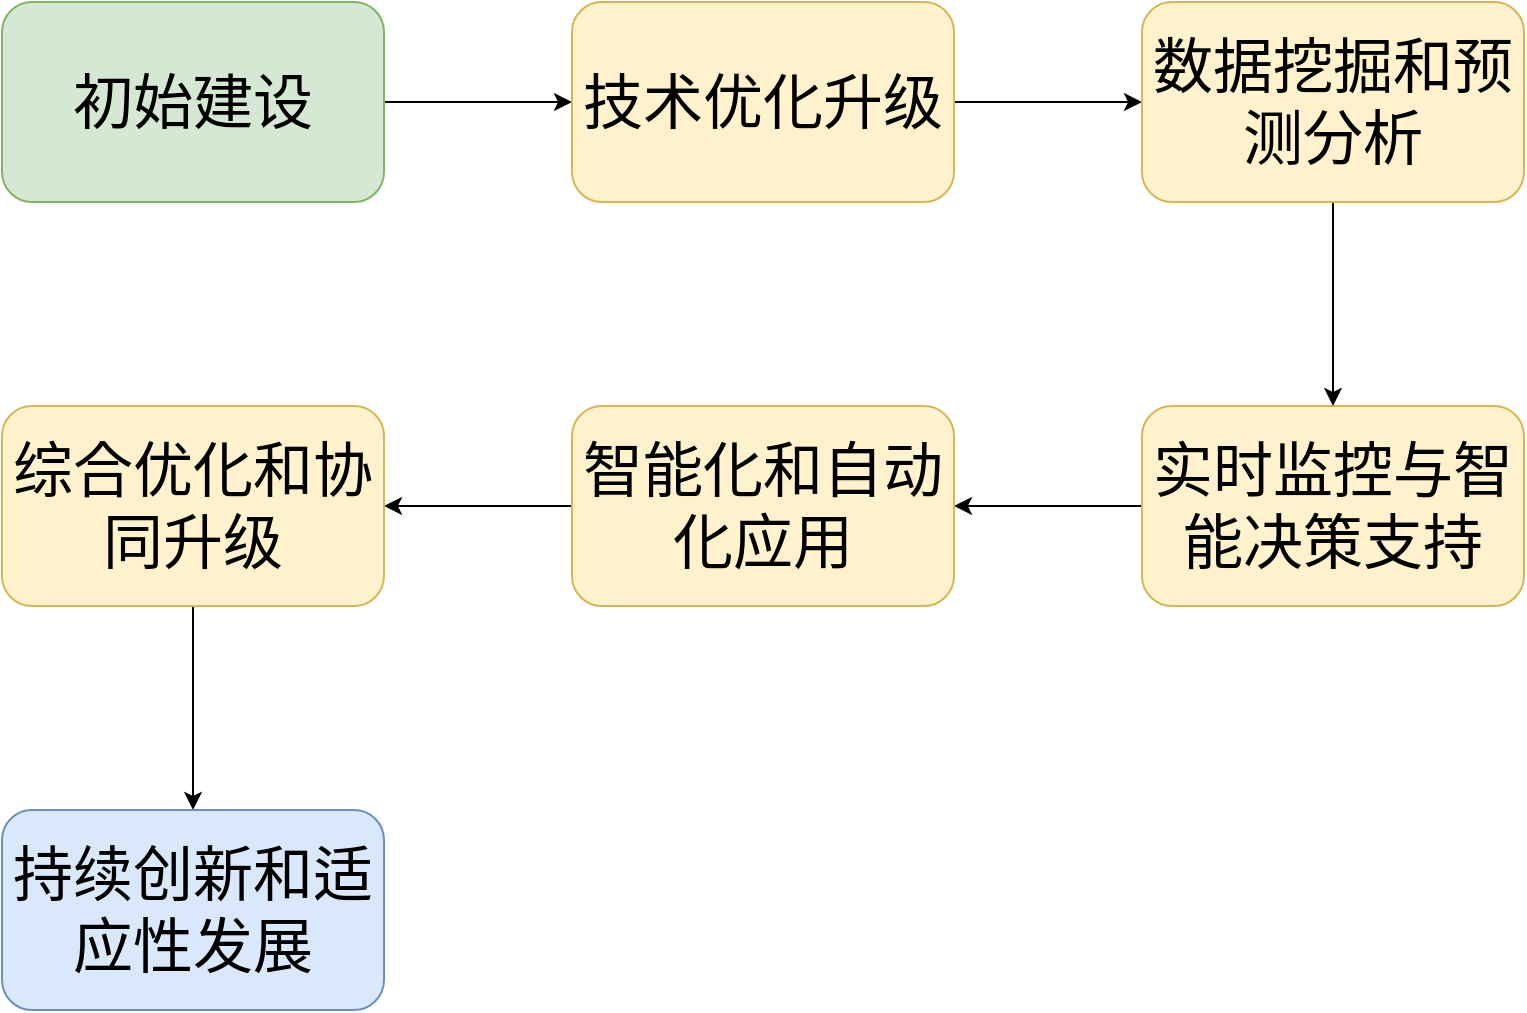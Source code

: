 <mxfile version="22.0.8" type="github">
  <diagram name="第 1 页" id="l26vpQENEzwYTrjuAnWP">
    <mxGraphModel dx="1617" dy="1029" grid="0" gridSize="10" guides="1" tooltips="1" connect="1" arrows="1" fold="1" page="0" pageScale="1" pageWidth="827" pageHeight="1169" math="0" shadow="0">
      <root>
        <mxCell id="0" />
        <mxCell id="1" parent="0" />
        <mxCell id="wjXxe8ugvigrWa2tSMIA-9" value="" style="edgeStyle=orthogonalEdgeStyle;rounded=0;orthogonalLoop=1;jettySize=auto;html=1;" edge="1" parent="1" source="wjXxe8ugvigrWa2tSMIA-1" target="wjXxe8ugvigrWa2tSMIA-2">
          <mxGeometry relative="1" as="geometry" />
        </mxCell>
        <mxCell id="wjXxe8ugvigrWa2tSMIA-1" value="&lt;p class=&quot;MsoNormal&quot;&gt;&lt;font style=&quot;font-size: 30px;&quot; face=&quot;宋体&quot;&gt;初始建设&lt;/font&gt;&lt;/p&gt;" style="rounded=1;whiteSpace=wrap;html=1;fillColor=#d5e8d4;strokeColor=#82b366;" vertex="1" parent="1">
          <mxGeometry x="127" y="308" width="191" height="100" as="geometry" />
        </mxCell>
        <mxCell id="wjXxe8ugvigrWa2tSMIA-10" value="" style="edgeStyle=orthogonalEdgeStyle;rounded=0;orthogonalLoop=1;jettySize=auto;html=1;" edge="1" parent="1" source="wjXxe8ugvigrWa2tSMIA-2" target="wjXxe8ugvigrWa2tSMIA-8">
          <mxGeometry relative="1" as="geometry" />
        </mxCell>
        <mxCell id="wjXxe8ugvigrWa2tSMIA-2" value="&lt;p class=&quot;MsoNormal&quot;&gt;&lt;font style=&quot;font-size: 30px;&quot; face=&quot;宋体&quot;&gt;技术优化升级&lt;/font&gt;&lt;/p&gt;" style="rounded=1;whiteSpace=wrap;html=1;fillColor=#fff2cc;strokeColor=#d6b656;" vertex="1" parent="1">
          <mxGeometry x="412" y="308" width="191" height="100" as="geometry" />
        </mxCell>
        <mxCell id="wjXxe8ugvigrWa2tSMIA-12" value="" style="edgeStyle=orthogonalEdgeStyle;rounded=0;orthogonalLoop=1;jettySize=auto;html=1;" edge="1" parent="1" source="wjXxe8ugvigrWa2tSMIA-4" target="wjXxe8ugvigrWa2tSMIA-5">
          <mxGeometry relative="1" as="geometry" />
        </mxCell>
        <mxCell id="wjXxe8ugvigrWa2tSMIA-4" value="&lt;p class=&quot;MsoNormal&quot;&gt;&lt;font style=&quot;font-size: 30px;&quot; face=&quot;宋体&quot;&gt;实时监控与智能决策支持&lt;/font&gt;&lt;/p&gt;" style="rounded=1;whiteSpace=wrap;html=1;fillColor=#fff2cc;strokeColor=#d6b656;" vertex="1" parent="1">
          <mxGeometry x="697" y="510" width="191" height="100" as="geometry" />
        </mxCell>
        <mxCell id="wjXxe8ugvigrWa2tSMIA-13" value="" style="edgeStyle=orthogonalEdgeStyle;rounded=0;orthogonalLoop=1;jettySize=auto;html=1;" edge="1" parent="1" source="wjXxe8ugvigrWa2tSMIA-5" target="wjXxe8ugvigrWa2tSMIA-6">
          <mxGeometry relative="1" as="geometry" />
        </mxCell>
        <mxCell id="wjXxe8ugvigrWa2tSMIA-5" value="&lt;p class=&quot;MsoNormal&quot;&gt;&lt;font style=&quot;font-size: 30px;&quot; face=&quot;宋体&quot;&gt;智能化和自动化应用&lt;/font&gt;&lt;/p&gt;" style="rounded=1;whiteSpace=wrap;html=1;fillColor=#fff2cc;strokeColor=#d6b656;" vertex="1" parent="1">
          <mxGeometry x="412" y="510" width="191" height="100" as="geometry" />
        </mxCell>
        <mxCell id="wjXxe8ugvigrWa2tSMIA-14" value="" style="edgeStyle=orthogonalEdgeStyle;rounded=0;orthogonalLoop=1;jettySize=auto;html=1;" edge="1" parent="1" source="wjXxe8ugvigrWa2tSMIA-6" target="wjXxe8ugvigrWa2tSMIA-7">
          <mxGeometry relative="1" as="geometry" />
        </mxCell>
        <mxCell id="wjXxe8ugvigrWa2tSMIA-6" value="&lt;p class=&quot;MsoNormal&quot;&gt;&lt;font style=&quot;font-size: 30px;&quot; face=&quot;宋体&quot;&gt;综合优化和协同升级&lt;/font&gt;&lt;/p&gt;" style="rounded=1;whiteSpace=wrap;html=1;fillColor=#fff2cc;strokeColor=#d6b656;" vertex="1" parent="1">
          <mxGeometry x="127" y="510" width="191" height="100" as="geometry" />
        </mxCell>
        <mxCell id="wjXxe8ugvigrWa2tSMIA-7" value="&lt;p class=&quot;MsoNormal&quot;&gt;&lt;font style=&quot;font-size: 30px;&quot; face=&quot;宋体&quot;&gt;持续创新和适应性发展&lt;/font&gt;&lt;/p&gt;" style="rounded=1;whiteSpace=wrap;html=1;fillColor=#dae8fc;strokeColor=#6c8ebf;" vertex="1" parent="1">
          <mxGeometry x="127" y="712" width="191" height="100" as="geometry" />
        </mxCell>
        <mxCell id="wjXxe8ugvigrWa2tSMIA-11" value="" style="edgeStyle=orthogonalEdgeStyle;rounded=0;orthogonalLoop=1;jettySize=auto;html=1;" edge="1" parent="1" source="wjXxe8ugvigrWa2tSMIA-8" target="wjXxe8ugvigrWa2tSMIA-4">
          <mxGeometry relative="1" as="geometry" />
        </mxCell>
        <mxCell id="wjXxe8ugvigrWa2tSMIA-8" value="&lt;p class=&quot;MsoNormal&quot;&gt;&lt;font style=&quot;font-size: 30px;&quot; face=&quot;宋体&quot;&gt;数据挖掘和预测分析&lt;/font&gt;&lt;/p&gt;" style="rounded=1;whiteSpace=wrap;html=1;fillColor=#fff2cc;strokeColor=#d6b656;" vertex="1" parent="1">
          <mxGeometry x="697" y="308" width="191" height="100" as="geometry" />
        </mxCell>
      </root>
    </mxGraphModel>
  </diagram>
</mxfile>
